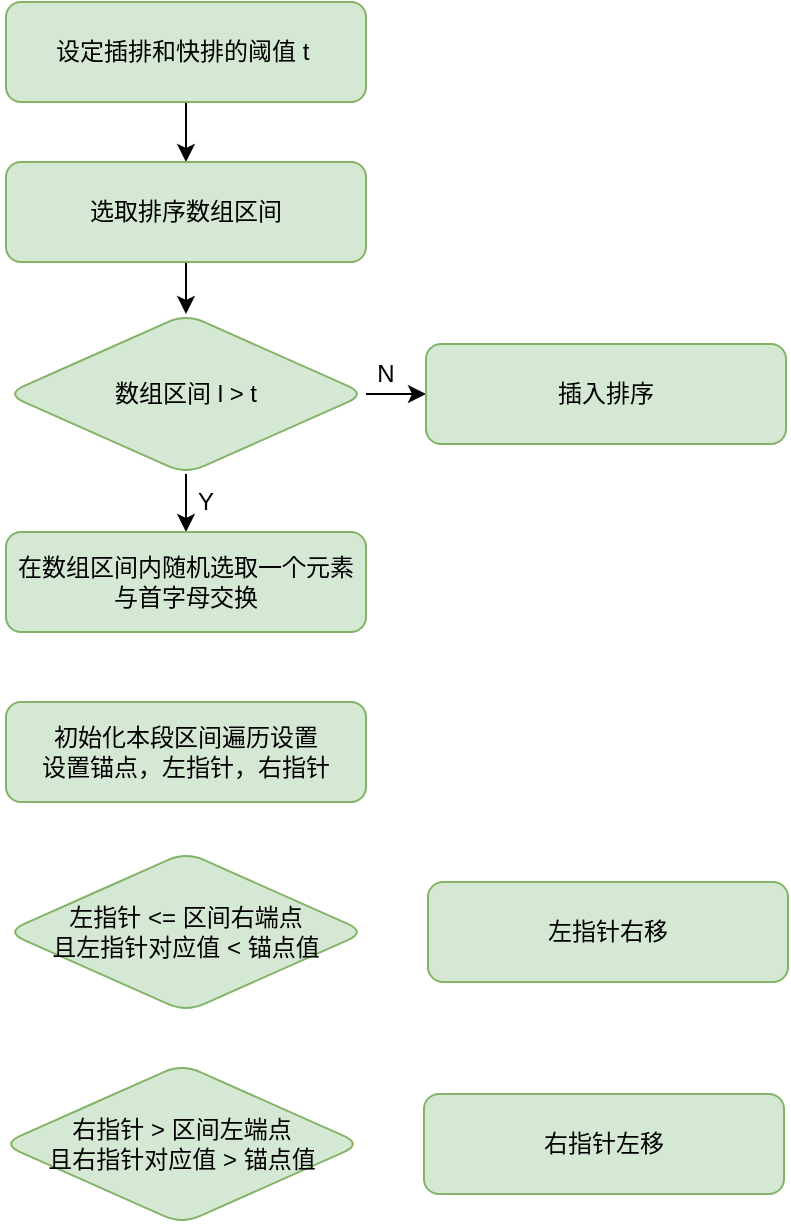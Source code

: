 <mxfile version="17.4.6" type="github">
  <diagram id="iuzk0UsQVcLq_jNyBRRj" name="第 1 页">
    <mxGraphModel dx="920" dy="513" grid="1" gridSize="10" guides="1" tooltips="1" connect="1" arrows="1" fold="1" page="1" pageScale="1" pageWidth="827" pageHeight="1169" math="0" shadow="0">
      <root>
        <mxCell id="0" />
        <mxCell id="1" parent="0" />
        <mxCell id="ARuWubajIznbRIlnUUip-6" style="edgeStyle=orthogonalEdgeStyle;rounded=0;orthogonalLoop=1;jettySize=auto;html=1;exitX=0.5;exitY=1;exitDx=0;exitDy=0;entryX=0.5;entryY=0;entryDx=0;entryDy=0;" edge="1" parent="1" source="ARuWubajIznbRIlnUUip-1" target="ARuWubajIznbRIlnUUip-2">
          <mxGeometry relative="1" as="geometry" />
        </mxCell>
        <mxCell id="ARuWubajIznbRIlnUUip-1" value="设定插排和快排的阈值 t&amp;nbsp;" style="rounded=1;whiteSpace=wrap;html=1;fillColor=#d5e8d4;strokeColor=#82b366;" vertex="1" parent="1">
          <mxGeometry x="170" y="160" width="180" height="50" as="geometry" />
        </mxCell>
        <mxCell id="ARuWubajIznbRIlnUUip-7" style="edgeStyle=orthogonalEdgeStyle;rounded=0;orthogonalLoop=1;jettySize=auto;html=1;exitX=0.5;exitY=1;exitDx=0;exitDy=0;entryX=0.5;entryY=0;entryDx=0;entryDy=0;" edge="1" parent="1" source="ARuWubajIznbRIlnUUip-2" target="ARuWubajIznbRIlnUUip-3">
          <mxGeometry relative="1" as="geometry" />
        </mxCell>
        <mxCell id="ARuWubajIznbRIlnUUip-2" value="选取排序数组区间" style="rounded=1;whiteSpace=wrap;html=1;fillColor=#d5e8d4;strokeColor=#82b366;" vertex="1" parent="1">
          <mxGeometry x="170" y="240" width="180" height="50" as="geometry" />
        </mxCell>
        <mxCell id="ARuWubajIznbRIlnUUip-8" style="edgeStyle=orthogonalEdgeStyle;rounded=0;orthogonalLoop=1;jettySize=auto;html=1;exitX=0.5;exitY=1;exitDx=0;exitDy=0;entryX=0.5;entryY=0;entryDx=0;entryDy=0;" edge="1" parent="1" source="ARuWubajIznbRIlnUUip-3" target="ARuWubajIznbRIlnUUip-4">
          <mxGeometry relative="1" as="geometry" />
        </mxCell>
        <mxCell id="ARuWubajIznbRIlnUUip-10" style="edgeStyle=orthogonalEdgeStyle;rounded=0;orthogonalLoop=1;jettySize=auto;html=1;exitX=1;exitY=0.5;exitDx=0;exitDy=0;entryX=0;entryY=0.5;entryDx=0;entryDy=0;" edge="1" parent="1" source="ARuWubajIznbRIlnUUip-3" target="ARuWubajIznbRIlnUUip-5">
          <mxGeometry relative="1" as="geometry" />
        </mxCell>
        <mxCell id="ARuWubajIznbRIlnUUip-3" value="数组区间 l &amp;gt; t" style="rhombus;whiteSpace=wrap;html=1;fillColor=#d5e8d4;strokeColor=#82b366;rounded=1;" vertex="1" parent="1">
          <mxGeometry x="170" y="316" width="180" height="80" as="geometry" />
        </mxCell>
        <mxCell id="ARuWubajIznbRIlnUUip-4" value="在数组区间内随机选取一个元素&lt;br&gt;与首字母交换" style="rounded=1;whiteSpace=wrap;html=1;fillColor=#d5e8d4;strokeColor=#82b366;" vertex="1" parent="1">
          <mxGeometry x="170" y="425" width="180" height="50" as="geometry" />
        </mxCell>
        <mxCell id="ARuWubajIznbRIlnUUip-5" value="插入排序" style="rounded=1;whiteSpace=wrap;html=1;fillColor=#d5e8d4;strokeColor=#82b366;" vertex="1" parent="1">
          <mxGeometry x="380" y="331" width="180" height="50" as="geometry" />
        </mxCell>
        <mxCell id="ARuWubajIznbRIlnUUip-11" value="Y" style="text;html=1;strokeColor=none;fillColor=none;align=center;verticalAlign=middle;whiteSpace=wrap;rounded=0;" vertex="1" parent="1">
          <mxGeometry x="240" y="395" width="60" height="30" as="geometry" />
        </mxCell>
        <mxCell id="ARuWubajIznbRIlnUUip-12" value="N" style="text;html=1;strokeColor=none;fillColor=none;align=center;verticalAlign=middle;whiteSpace=wrap;rounded=0;" vertex="1" parent="1">
          <mxGeometry x="330" y="331" width="60" height="30" as="geometry" />
        </mxCell>
        <mxCell id="ARuWubajIznbRIlnUUip-13" value="初始化本段区间遍历设置&lt;br&gt;设置锚点，左指针，右指针" style="rounded=1;whiteSpace=wrap;html=1;fillColor=#d5e8d4;strokeColor=#82b366;" vertex="1" parent="1">
          <mxGeometry x="170" y="510" width="180" height="50" as="geometry" />
        </mxCell>
        <mxCell id="ARuWubajIznbRIlnUUip-16" value="左指针 &amp;lt;= 区间右端点&lt;br&gt;且左指针对应值 &amp;lt; 锚点值" style="rhombus;whiteSpace=wrap;html=1;fillColor=#d5e8d4;strokeColor=#82b366;rounded=1;" vertex="1" parent="1">
          <mxGeometry x="170" y="585" width="180" height="80" as="geometry" />
        </mxCell>
        <mxCell id="ARuWubajIznbRIlnUUip-17" value="左指针右移" style="rounded=1;whiteSpace=wrap;html=1;fillColor=#d5e8d4;strokeColor=#82b366;" vertex="1" parent="1">
          <mxGeometry x="381" y="600" width="180" height="50" as="geometry" />
        </mxCell>
        <mxCell id="ARuWubajIznbRIlnUUip-18" value="右指针 &amp;gt; 区间左端点&lt;br&gt;且右指针对应值 &amp;gt; 锚点值" style="rhombus;whiteSpace=wrap;html=1;fillColor=#d5e8d4;strokeColor=#82b366;rounded=1;" vertex="1" parent="1">
          <mxGeometry x="168" y="691" width="180" height="80" as="geometry" />
        </mxCell>
        <mxCell id="ARuWubajIznbRIlnUUip-19" value="右指针左移" style="rounded=1;whiteSpace=wrap;html=1;fillColor=#d5e8d4;strokeColor=#82b366;" vertex="1" parent="1">
          <mxGeometry x="379" y="706" width="180" height="50" as="geometry" />
        </mxCell>
      </root>
    </mxGraphModel>
  </diagram>
</mxfile>

